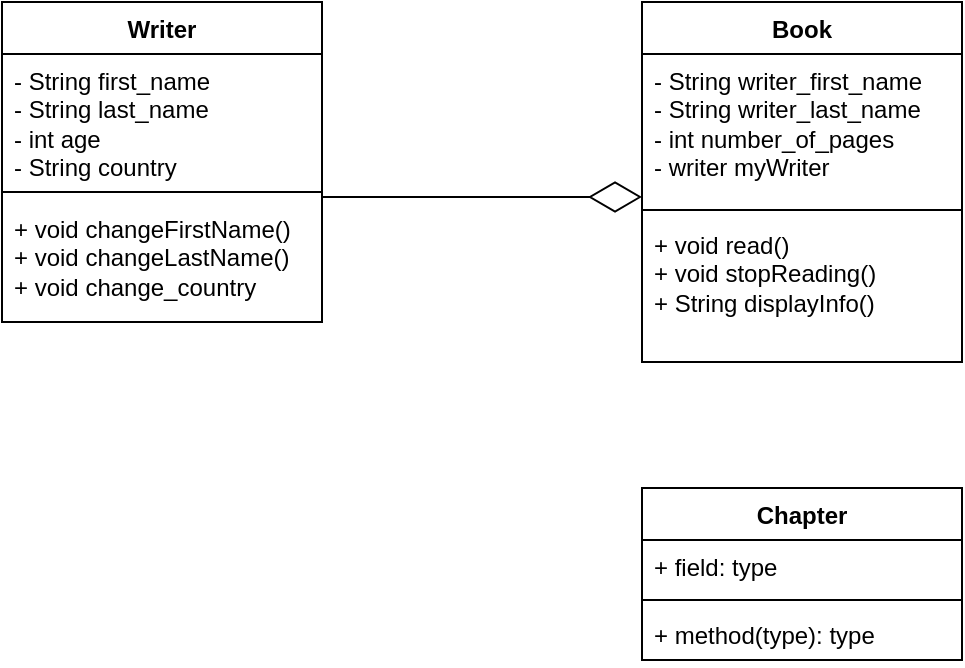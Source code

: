 <mxfile version="24.9.1">
  <diagram name="Strona-1" id="tYkkq-YREQQjycba1aTn">
    <mxGraphModel dx="1434" dy="734" grid="1" gridSize="10" guides="1" tooltips="1" connect="1" arrows="1" fold="1" page="1" pageScale="1" pageWidth="827" pageHeight="1169" math="0" shadow="0">
      <root>
        <mxCell id="0" />
        <mxCell id="1" parent="0" />
        <mxCell id="ZqXLTaWq8eFkNlut86BR-4" value="Book" style="swimlane;fontStyle=1;align=center;verticalAlign=top;childLayout=stackLayout;horizontal=1;startSize=26;horizontalStack=0;resizeParent=1;resizeParentMax=0;resizeLast=0;collapsible=1;marginBottom=0;whiteSpace=wrap;html=1;" vertex="1" parent="1">
          <mxGeometry x="400" y="57" width="160" height="180" as="geometry" />
        </mxCell>
        <mxCell id="ZqXLTaWq8eFkNlut86BR-5" value="&lt;div&gt;- String writer_first_name&lt;/div&gt;&lt;div&gt;- String writer_last_name&lt;/div&gt;&lt;div&gt;- int number_of_pages&lt;/div&gt;&lt;div&gt;- writer myWriter&lt;br&gt;&lt;/div&gt;" style="text;strokeColor=none;fillColor=none;align=left;verticalAlign=top;spacingLeft=4;spacingRight=4;overflow=hidden;rotatable=0;points=[[0,0.5],[1,0.5]];portConstraint=eastwest;whiteSpace=wrap;html=1;" vertex="1" parent="ZqXLTaWq8eFkNlut86BR-4">
          <mxGeometry y="26" width="160" height="74" as="geometry" />
        </mxCell>
        <mxCell id="ZqXLTaWq8eFkNlut86BR-6" value="" style="line;strokeWidth=1;fillColor=none;align=left;verticalAlign=middle;spacingTop=-1;spacingLeft=3;spacingRight=3;rotatable=0;labelPosition=right;points=[];portConstraint=eastwest;strokeColor=inherit;" vertex="1" parent="ZqXLTaWq8eFkNlut86BR-4">
          <mxGeometry y="100" width="160" height="8" as="geometry" />
        </mxCell>
        <mxCell id="ZqXLTaWq8eFkNlut86BR-7" value="&lt;div&gt;+ void read()&lt;/div&gt;&lt;div&gt;+ void stopReading()&lt;/div&gt;&lt;div&gt;+ String displayInfo()&lt;br&gt;&lt;/div&gt;" style="text;strokeColor=none;fillColor=none;align=left;verticalAlign=top;spacingLeft=4;spacingRight=4;overflow=hidden;rotatable=0;points=[[0,0.5],[1,0.5]];portConstraint=eastwest;whiteSpace=wrap;html=1;" vertex="1" parent="ZqXLTaWq8eFkNlut86BR-4">
          <mxGeometry y="108" width="160" height="72" as="geometry" />
        </mxCell>
        <mxCell id="ZqXLTaWq8eFkNlut86BR-8" value="Writer" style="swimlane;fontStyle=1;align=center;verticalAlign=top;childLayout=stackLayout;horizontal=1;startSize=26;horizontalStack=0;resizeParent=1;resizeParentMax=0;resizeLast=0;collapsible=1;marginBottom=0;whiteSpace=wrap;html=1;" vertex="1" parent="1">
          <mxGeometry x="80" y="57" width="160" height="160" as="geometry" />
        </mxCell>
        <mxCell id="ZqXLTaWq8eFkNlut86BR-9" value="&lt;div&gt;- String first_name&lt;/div&gt;&lt;div&gt;- String last_name&lt;/div&gt;&lt;div&gt;- int age&lt;br&gt;&lt;/div&gt;&lt;div&gt;- String country&lt;/div&gt;&lt;div&gt;&lt;br&gt;&lt;/div&gt;" style="text;strokeColor=none;fillColor=none;align=left;verticalAlign=top;spacingLeft=4;spacingRight=4;overflow=hidden;rotatable=0;points=[[0,0.5],[1,0.5]];portConstraint=eastwest;whiteSpace=wrap;html=1;" vertex="1" parent="ZqXLTaWq8eFkNlut86BR-8">
          <mxGeometry y="26" width="160" height="64" as="geometry" />
        </mxCell>
        <mxCell id="ZqXLTaWq8eFkNlut86BR-10" value="" style="line;strokeWidth=1;fillColor=none;align=left;verticalAlign=middle;spacingTop=-1;spacingLeft=3;spacingRight=3;rotatable=0;labelPosition=right;points=[];portConstraint=eastwest;strokeColor=inherit;" vertex="1" parent="ZqXLTaWq8eFkNlut86BR-8">
          <mxGeometry y="90" width="160" height="10" as="geometry" />
        </mxCell>
        <mxCell id="ZqXLTaWq8eFkNlut86BR-11" value="&lt;div&gt;+ void changeFirstName()&lt;/div&gt;&lt;div&gt;+ void changeLastName()&lt;/div&gt;&lt;div&gt;+ void change_country&lt;br&gt;&lt;/div&gt;" style="text;strokeColor=none;fillColor=none;align=left;verticalAlign=top;spacingLeft=4;spacingRight=4;overflow=hidden;rotatable=0;points=[[0,0.5],[1,0.5]];portConstraint=eastwest;whiteSpace=wrap;html=1;" vertex="1" parent="ZqXLTaWq8eFkNlut86BR-8">
          <mxGeometry y="100" width="160" height="60" as="geometry" />
        </mxCell>
        <mxCell id="ZqXLTaWq8eFkNlut86BR-15" value="" style="endArrow=diamondThin;endFill=0;endSize=24;html=1;rounded=0;" edge="1" parent="1">
          <mxGeometry width="160" relative="1" as="geometry">
            <mxPoint x="240" y="154.5" as="sourcePoint" />
            <mxPoint x="400" y="154.5" as="targetPoint" />
          </mxGeometry>
        </mxCell>
        <mxCell id="ZqXLTaWq8eFkNlut86BR-16" value="Chapter" style="swimlane;fontStyle=1;align=center;verticalAlign=top;childLayout=stackLayout;horizontal=1;startSize=26;horizontalStack=0;resizeParent=1;resizeParentMax=0;resizeLast=0;collapsible=1;marginBottom=0;whiteSpace=wrap;html=1;" vertex="1" parent="1">
          <mxGeometry x="400" y="300" width="160" height="86" as="geometry" />
        </mxCell>
        <mxCell id="ZqXLTaWq8eFkNlut86BR-17" value="+ field: type" style="text;strokeColor=none;fillColor=none;align=left;verticalAlign=top;spacingLeft=4;spacingRight=4;overflow=hidden;rotatable=0;points=[[0,0.5],[1,0.5]];portConstraint=eastwest;whiteSpace=wrap;html=1;" vertex="1" parent="ZqXLTaWq8eFkNlut86BR-16">
          <mxGeometry y="26" width="160" height="26" as="geometry" />
        </mxCell>
        <mxCell id="ZqXLTaWq8eFkNlut86BR-18" value="" style="line;strokeWidth=1;fillColor=none;align=left;verticalAlign=middle;spacingTop=-1;spacingLeft=3;spacingRight=3;rotatable=0;labelPosition=right;points=[];portConstraint=eastwest;strokeColor=inherit;" vertex="1" parent="ZqXLTaWq8eFkNlut86BR-16">
          <mxGeometry y="52" width="160" height="8" as="geometry" />
        </mxCell>
        <mxCell id="ZqXLTaWq8eFkNlut86BR-19" value="+ method(type): type" style="text;strokeColor=none;fillColor=none;align=left;verticalAlign=top;spacingLeft=4;spacingRight=4;overflow=hidden;rotatable=0;points=[[0,0.5],[1,0.5]];portConstraint=eastwest;whiteSpace=wrap;html=1;" vertex="1" parent="ZqXLTaWq8eFkNlut86BR-16">
          <mxGeometry y="60" width="160" height="26" as="geometry" />
        </mxCell>
      </root>
    </mxGraphModel>
  </diagram>
</mxfile>
